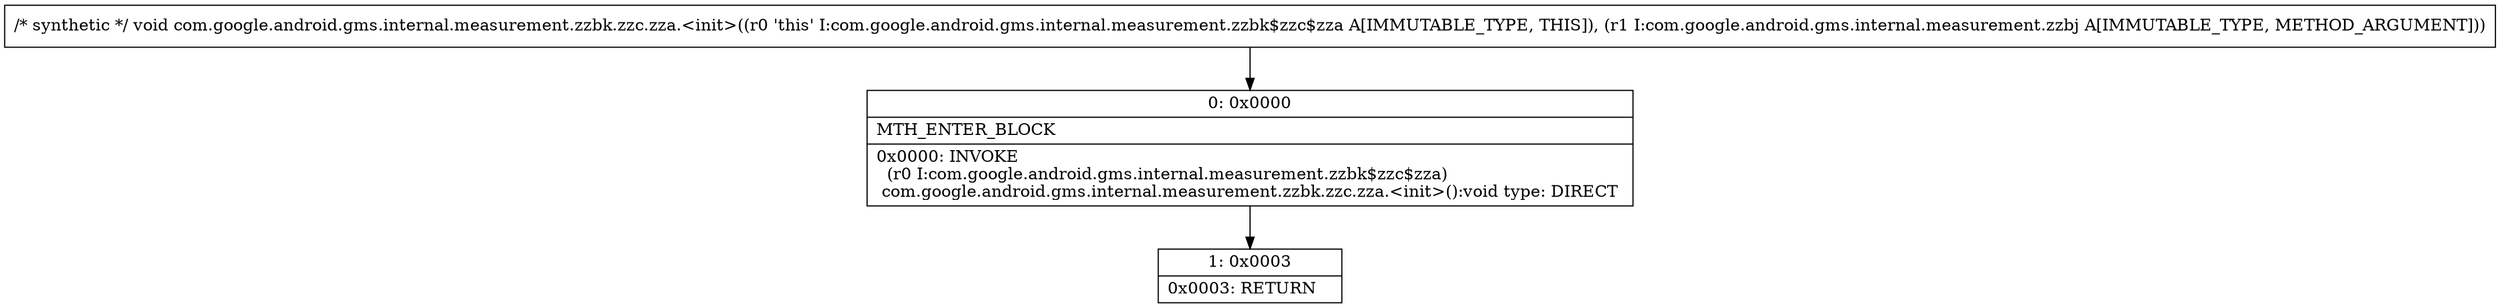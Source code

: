 digraph "CFG forcom.google.android.gms.internal.measurement.zzbk.zzc.zza.\<init\>(Lcom\/google\/android\/gms\/internal\/measurement\/zzbj;)V" {
Node_0 [shape=record,label="{0\:\ 0x0000|MTH_ENTER_BLOCK\l|0x0000: INVOKE  \l  (r0 I:com.google.android.gms.internal.measurement.zzbk$zzc$zza)\l com.google.android.gms.internal.measurement.zzbk.zzc.zza.\<init\>():void type: DIRECT \l}"];
Node_1 [shape=record,label="{1\:\ 0x0003|0x0003: RETURN   \l}"];
MethodNode[shape=record,label="{\/* synthetic *\/ void com.google.android.gms.internal.measurement.zzbk.zzc.zza.\<init\>((r0 'this' I:com.google.android.gms.internal.measurement.zzbk$zzc$zza A[IMMUTABLE_TYPE, THIS]), (r1 I:com.google.android.gms.internal.measurement.zzbj A[IMMUTABLE_TYPE, METHOD_ARGUMENT])) }"];
MethodNode -> Node_0;
Node_0 -> Node_1;
}

